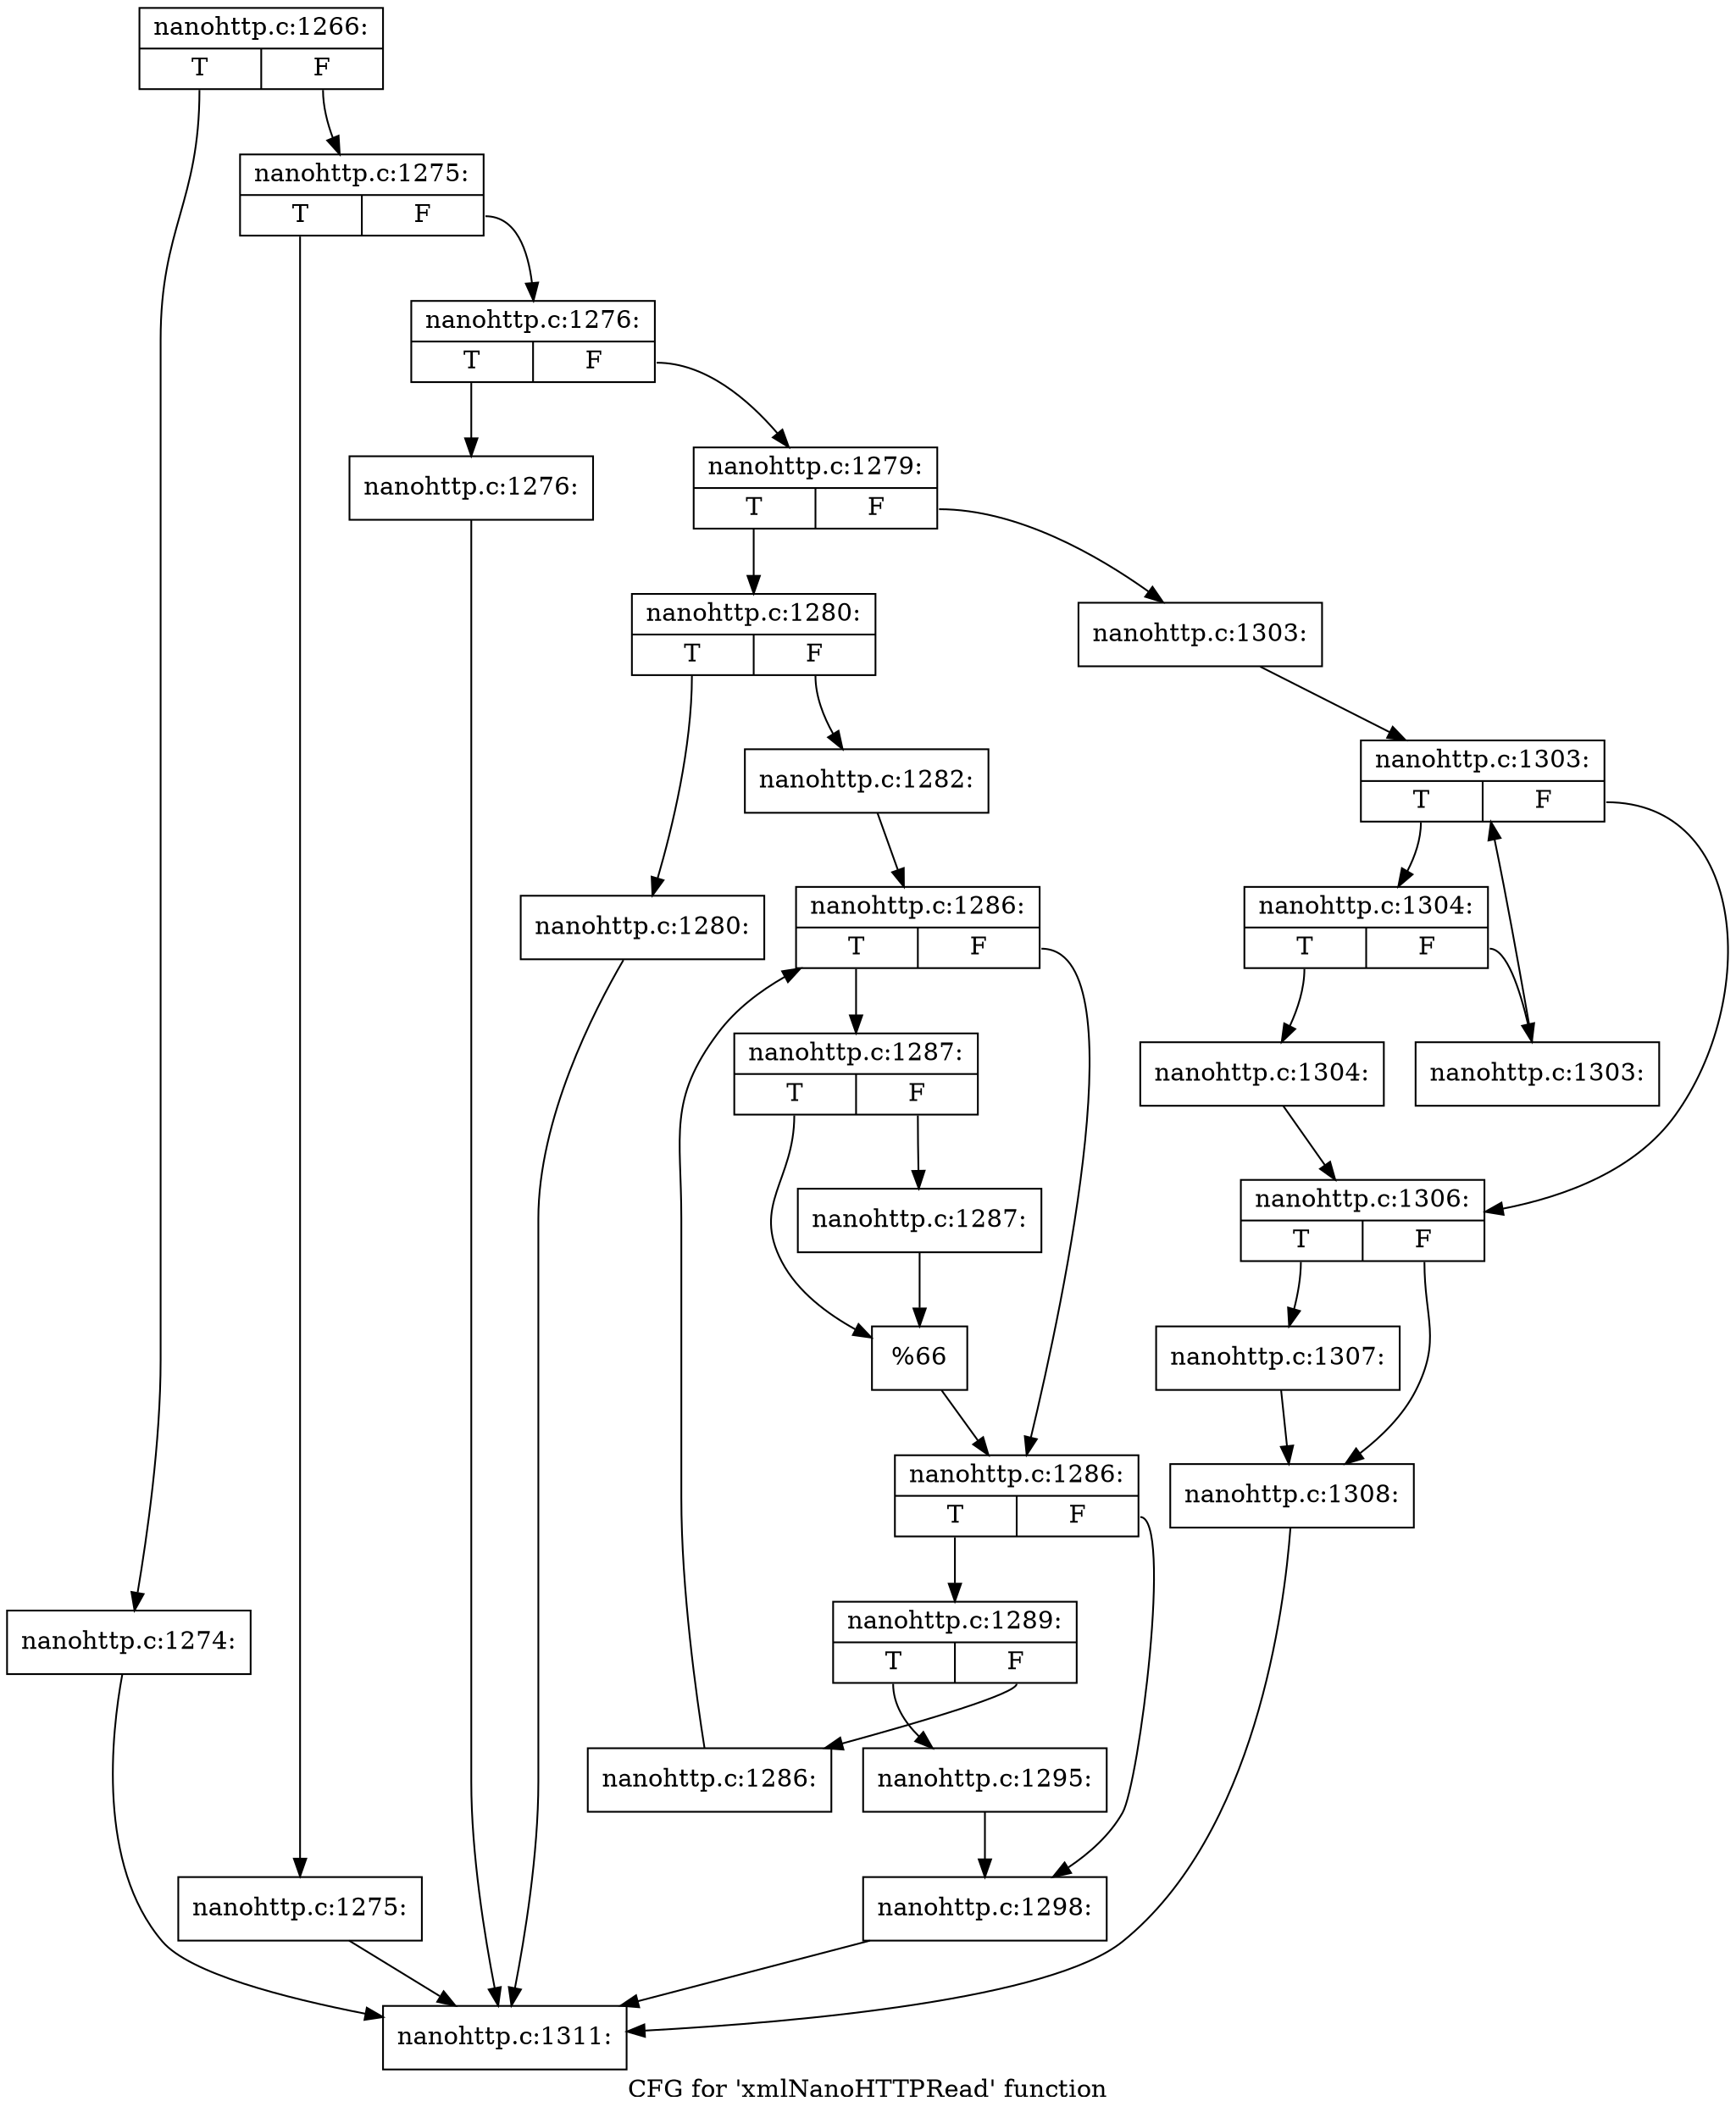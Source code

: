 digraph "CFG for 'xmlNanoHTTPRead' function" {
	label="CFG for 'xmlNanoHTTPRead' function";

	Node0x42912e0 [shape=record,label="{nanohttp.c:1266:|{<s0>T|<s1>F}}"];
	Node0x42912e0:s0 -> Node0x43e05e0;
	Node0x42912e0:s1 -> Node0x43e0630;
	Node0x43e05e0 [shape=record,label="{nanohttp.c:1274:}"];
	Node0x43e05e0 -> Node0x43d4c10;
	Node0x43e0630 [shape=record,label="{nanohttp.c:1275:|{<s0>T|<s1>F}}"];
	Node0x43e0630:s0 -> Node0x438a650;
	Node0x43e0630:s1 -> Node0x438a6a0;
	Node0x438a650 [shape=record,label="{nanohttp.c:1275:}"];
	Node0x438a650 -> Node0x43d4c10;
	Node0x438a6a0 [shape=record,label="{nanohttp.c:1276:|{<s0>T|<s1>F}}"];
	Node0x438a6a0:s0 -> Node0x43e1150;
	Node0x438a6a0:s1 -> Node0x43e11a0;
	Node0x43e1150 [shape=record,label="{nanohttp.c:1276:}"];
	Node0x43e1150 -> Node0x43d4c10;
	Node0x43e11a0 [shape=record,label="{nanohttp.c:1279:|{<s0>T|<s1>F}}"];
	Node0x43e11a0:s0 -> Node0x43e1630;
	Node0x43e11a0:s1 -> Node0x43e1680;
	Node0x43e1630 [shape=record,label="{nanohttp.c:1280:|{<s0>T|<s1>F}}"];
	Node0x43e1630:s0 -> Node0x43e1bb0;
	Node0x43e1630:s1 -> Node0x43e1c00;
	Node0x43e1bb0 [shape=record,label="{nanohttp.c:1280:}"];
	Node0x43e1bb0 -> Node0x43d4c10;
	Node0x43e1c00 [shape=record,label="{nanohttp.c:1282:}"];
	Node0x43e1c00 -> Node0x43e32d0;
	Node0x43e32d0 [shape=record,label="{nanohttp.c:1286:|{<s0>T|<s1>F}}"];
	Node0x43e32d0:s0 -> Node0x43e35c0;
	Node0x43e32d0:s1 -> Node0x43e3570;
	Node0x43e35c0 [shape=record,label="{nanohttp.c:1287:|{<s0>T|<s1>F}}"];
	Node0x43e35c0:s0 -> Node0x43e3b40;
	Node0x43e35c0:s1 -> Node0x43e3b90;
	Node0x43e3b90 [shape=record,label="{nanohttp.c:1287:}"];
	Node0x43e3b90 -> Node0x43e3b40;
	Node0x43e3b40 [shape=record,label="{%66}"];
	Node0x43e3b40 -> Node0x43e3570;
	Node0x43e3570 [shape=record,label="{nanohttp.c:1286:|{<s0>T|<s1>F}}"];
	Node0x43e3570:s0 -> Node0x437e170;
	Node0x43e3570:s1 -> Node0x43e34f0;
	Node0x437e170 [shape=record,label="{nanohttp.c:1289:|{<s0>T|<s1>F}}"];
	Node0x437e170:s0 -> Node0x43e4b10;
	Node0x437e170:s1 -> Node0x43e6d30;
	Node0x43e4b10 [shape=record,label="{nanohttp.c:1295:}"];
	Node0x43e4b10 -> Node0x43e34f0;
	Node0x43e6d30 [shape=record,label="{nanohttp.c:1286:}"];
	Node0x43e6d30 -> Node0x43e32d0;
	Node0x43e34f0 [shape=record,label="{nanohttp.c:1298:}"];
	Node0x43e34f0 -> Node0x43d4c10;
	Node0x43e1680 [shape=record,label="{nanohttp.c:1303:}"];
	Node0x43e1680 -> Node0x43e9540;
	Node0x43e9540 [shape=record,label="{nanohttp.c:1303:|{<s0>T|<s1>F}}"];
	Node0x43e9540:s0 -> Node0x43e9da0;
	Node0x43e9540:s1 -> Node0x43e9760;
	Node0x43e9da0 [shape=record,label="{nanohttp.c:1304:|{<s0>T|<s1>F}}"];
	Node0x43e9da0:s0 -> Node0x43e9f90;
	Node0x43e9da0:s1 -> Node0x43e9fe0;
	Node0x43e9f90 [shape=record,label="{nanohttp.c:1304:}"];
	Node0x43e9f90 -> Node0x43e9760;
	Node0x43e9fe0 [shape=record,label="{nanohttp.c:1303:}"];
	Node0x43e9fe0 -> Node0x43e9540;
	Node0x43e9760 [shape=record,label="{nanohttp.c:1306:|{<s0>T|<s1>F}}"];
	Node0x43e9760:s0 -> Node0x43ea480;
	Node0x43e9760:s1 -> Node0x43ea4d0;
	Node0x43ea480 [shape=record,label="{nanohttp.c:1307:}"];
	Node0x43ea480 -> Node0x43ea4d0;
	Node0x43ea4d0 [shape=record,label="{nanohttp.c:1308:}"];
	Node0x43ea4d0 -> Node0x43d4c10;
	Node0x43d4c10 [shape=record,label="{nanohttp.c:1311:}"];
}
